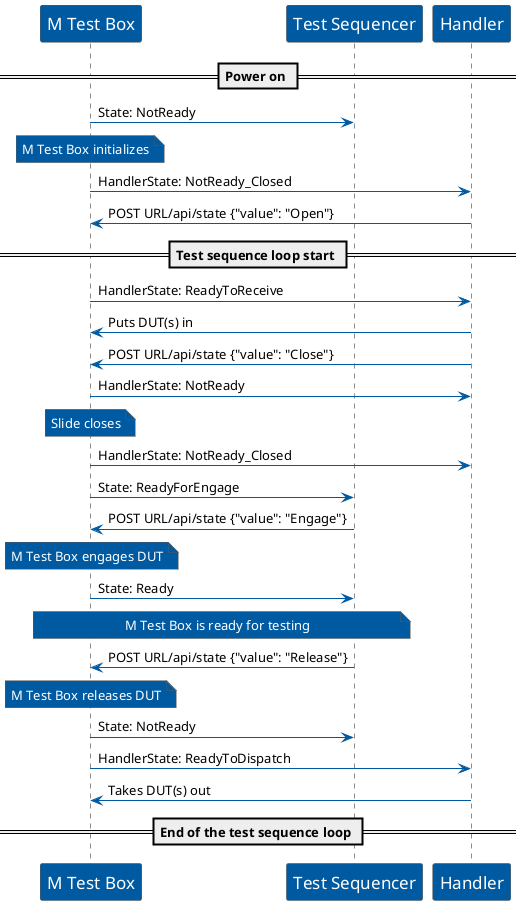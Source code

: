
@startuml

skinparam noteBorderColor #5a5a5a
skinparam noteBackgroundColor #005aa1
skinparam noteFontColor white


skinparam sequence {
  ArrowColor #005aa1
  ParticipantBackgroundColor #005aa1
  ParticipantFontName Apex
  ParticipantFontSize 17
  ParticipantFontColor White
  ParticipantBorderColor #5a5a5a

  ActorBorderColor #5a5a5a
  ActorBackgroundColor #005aa1
  ActorFontColor #005aa1
  ActorFontSize 17
  ActorFontName Apex


}


participant "M Test Box"
participant "Test Sequencer"
participant Handler

== Power on ==


"M Test Box" -> "Test Sequencer": State: NotReady

note over "M Test Box": M Test Box initializes

"M Test Box" -> Handler : HandlerState: NotReady_Closed

Handler -> "M Test Box": POST URL/api/state {"value": "Open"}

== Test sequence loop start ==

"M Test Box" -> Handler : HandlerState: ReadyToReceive

Handler -> "M Test Box": Puts DUT(s) in

Handler -> "M Test Box": POST URL/api/state {"value": "Close"}

"M Test Box" -> Handler : HandlerState: NotReady

note over "M Test Box": Slide closes

"M Test Box" -> Handler : HandlerState: NotReady_Closed

"M Test Box" -> "Test Sequencer": State: ReadyForEngage

"Test Sequencer" -> "M Test Box": POST URL/api/state {"value": "Engage"}

note over "M Test Box": M Test Box engages DUT

"M Test Box" -> "Test Sequencer": State: Ready

note over "Test Sequencer", "M Test Box": M Test Box is ready for testing

"Test Sequencer" -> "M Test Box": POST URL/api/state {"value": "Release"}

note over "M Test Box": M Test Box releases DUT

"M Test Box" -> "Test Sequencer": State: NotReady

"M Test Box" -> Handler : HandlerState: ReadyToDispatch

Handler -> "M Test Box": Takes DUT(s) out

== End of the test sequence loop ==

@enduml
